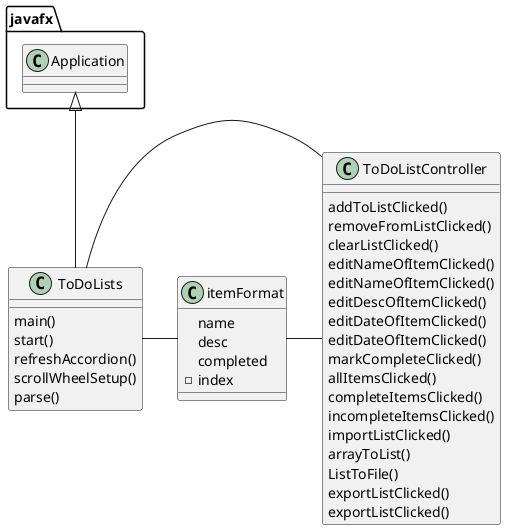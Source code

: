 @startuml
'https://plantuml.com/sequence-diagram


class ToDoLists
{
    main()
    start()
    refreshAccordion()
    scrollWheelSetup()
    parse()
}

class ToDoListController
{
    addToListClicked()
    removeFromListClicked()
    clearListClicked()
    editNameOfItemClicked()
    editNameOfItemClicked()
    editDescOfItemClicked()
    editDateOfItemClicked()
    editDateOfItemClicked()
    markCompleteClicked()
    allItemsClicked()
    completeItemsClicked()
    incompleteItemsClicked()
    importListClicked()
    arrayToList()
    ListToFile()
    exportListClicked()
    exportListClicked()
    'needs readme.md'
}

class itemFormat
{
    name
    desc
    completed
    -index
}

javafx.Application <|-- ToDoLists
ToDoLists - ToDoListController
ToDoLists - itemFormat
itemFormat - ToDoListController

@enduml